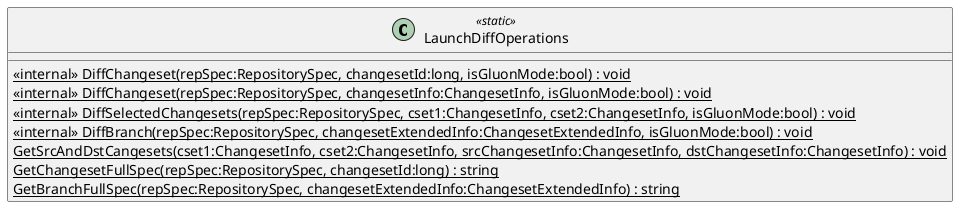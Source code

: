 @startuml
class LaunchDiffOperations <<static>> {
    <<internal>> {static} DiffChangeset(repSpec:RepositorySpec, changesetId:long, isGluonMode:bool) : void
    <<internal>> {static} DiffChangeset(repSpec:RepositorySpec, changesetInfo:ChangesetInfo, isGluonMode:bool) : void
    <<internal>> {static} DiffSelectedChangesets(repSpec:RepositorySpec, cset1:ChangesetInfo, cset2:ChangesetInfo, isGluonMode:bool) : void
    <<internal>> {static} DiffBranch(repSpec:RepositorySpec, changesetExtendedInfo:ChangesetExtendedInfo, isGluonMode:bool) : void
    {static} GetSrcAndDstCangesets(cset1:ChangesetInfo, cset2:ChangesetInfo, srcChangesetInfo:ChangesetInfo, dstChangesetInfo:ChangesetInfo) : void
    {static} GetChangesetFullSpec(repSpec:RepositorySpec, changesetId:long) : string
    {static} GetBranchFullSpec(repSpec:RepositorySpec, changesetExtendedInfo:ChangesetExtendedInfo) : string
}
@enduml

